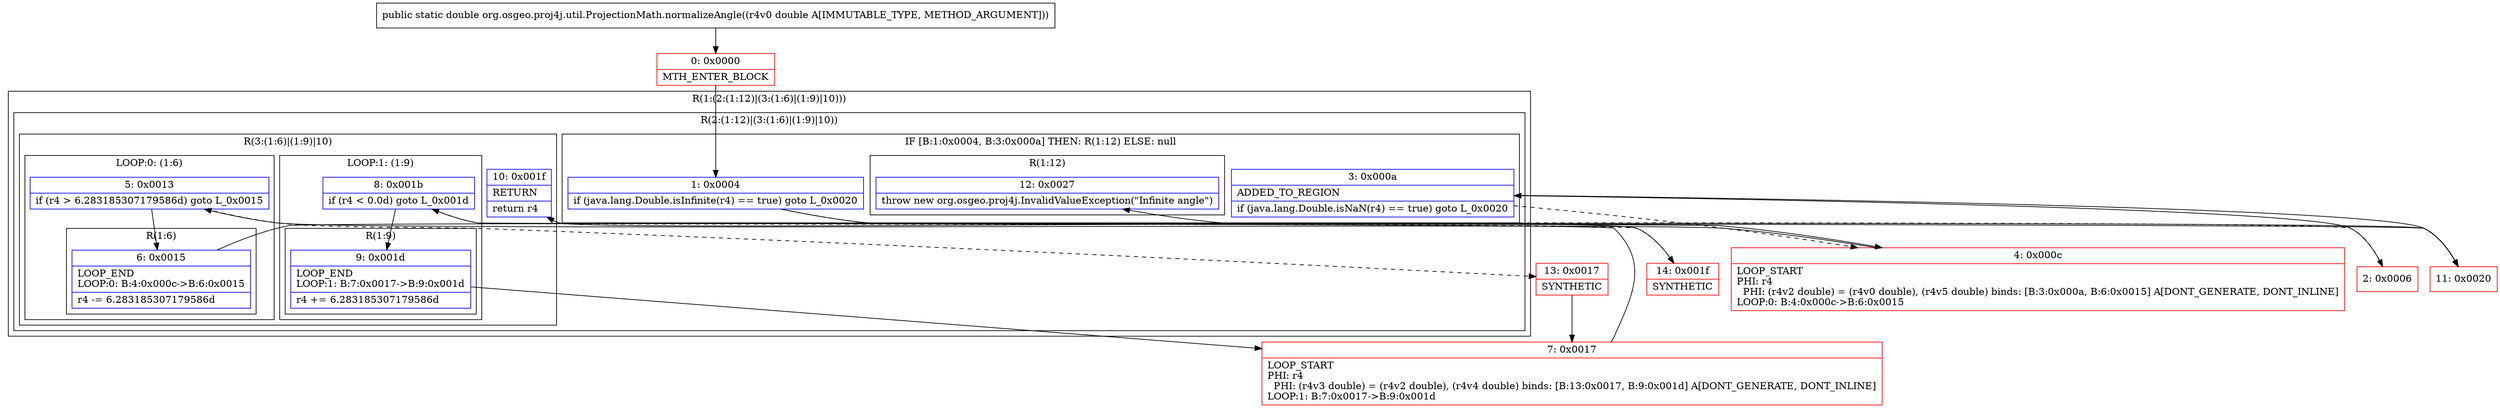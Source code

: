 digraph "CFG fororg.osgeo.proj4j.util.ProjectionMath.normalizeAngle(D)D" {
subgraph cluster_Region_636908483 {
label = "R(1:(2:(1:12)|(3:(1:6)|(1:9)|10)))";
node [shape=record,color=blue];
subgraph cluster_Region_185438521 {
label = "R(2:(1:12)|(3:(1:6)|(1:9)|10))";
node [shape=record,color=blue];
subgraph cluster_IfRegion_1030933786 {
label = "IF [B:1:0x0004, B:3:0x000a] THEN: R(1:12) ELSE: null";
node [shape=record,color=blue];
Node_1 [shape=record,label="{1\:\ 0x0004|if (java.lang.Double.isInfinite(r4) == true) goto L_0x0020\l}"];
Node_3 [shape=record,label="{3\:\ 0x000a|ADDED_TO_REGION\l|if (java.lang.Double.isNaN(r4) == true) goto L_0x0020\l}"];
subgraph cluster_Region_450162298 {
label = "R(1:12)";
node [shape=record,color=blue];
Node_12 [shape=record,label="{12\:\ 0x0027|throw new org.osgeo.proj4j.InvalidValueException(\"Infinite angle\")\l}"];
}
}
subgraph cluster_Region_204140168 {
label = "R(3:(1:6)|(1:9)|10)";
node [shape=record,color=blue];
subgraph cluster_LoopRegion_1808343661 {
label = "LOOP:0: (1:6)";
node [shape=record,color=blue];
Node_5 [shape=record,label="{5\:\ 0x0013|if (r4 \> 6.283185307179586d) goto L_0x0015\l}"];
subgraph cluster_Region_1090009107 {
label = "R(1:6)";
node [shape=record,color=blue];
Node_6 [shape=record,label="{6\:\ 0x0015|LOOP_END\lLOOP:0: B:4:0x000c\-\>B:6:0x0015\l|r4 \-= 6.283185307179586d\l}"];
}
}
subgraph cluster_LoopRegion_2112010568 {
label = "LOOP:1: (1:9)";
node [shape=record,color=blue];
Node_8 [shape=record,label="{8\:\ 0x001b|if (r4 \< 0.0d) goto L_0x001d\l}"];
subgraph cluster_Region_644302546 {
label = "R(1:9)";
node [shape=record,color=blue];
Node_9 [shape=record,label="{9\:\ 0x001d|LOOP_END\lLOOP:1: B:7:0x0017\-\>B:9:0x001d\l|r4 += 6.283185307179586d\l}"];
}
}
Node_10 [shape=record,label="{10\:\ 0x001f|RETURN\l|return r4\l}"];
}
}
}
Node_0 [shape=record,color=red,label="{0\:\ 0x0000|MTH_ENTER_BLOCK\l}"];
Node_2 [shape=record,color=red,label="{2\:\ 0x0006}"];
Node_4 [shape=record,color=red,label="{4\:\ 0x000c|LOOP_START\lPHI: r4 \l  PHI: (r4v2 double) = (r4v0 double), (r4v5 double) binds: [B:3:0x000a, B:6:0x0015] A[DONT_GENERATE, DONT_INLINE]\lLOOP:0: B:4:0x000c\-\>B:6:0x0015\l}"];
Node_7 [shape=record,color=red,label="{7\:\ 0x0017|LOOP_START\lPHI: r4 \l  PHI: (r4v3 double) = (r4v2 double), (r4v4 double) binds: [B:13:0x0017, B:9:0x001d] A[DONT_GENERATE, DONT_INLINE]\lLOOP:1: B:7:0x0017\-\>B:9:0x001d\l}"];
Node_11 [shape=record,color=red,label="{11\:\ 0x0020}"];
Node_13 [shape=record,color=red,label="{13\:\ 0x0017|SYNTHETIC\l}"];
Node_14 [shape=record,color=red,label="{14\:\ 0x001f|SYNTHETIC\l}"];
MethodNode[shape=record,label="{public static double org.osgeo.proj4j.util.ProjectionMath.normalizeAngle((r4v0 double A[IMMUTABLE_TYPE, METHOD_ARGUMENT])) }"];
MethodNode -> Node_0;
Node_1 -> Node_2[style=dashed];
Node_1 -> Node_11;
Node_3 -> Node_4[style=dashed];
Node_3 -> Node_11;
Node_5 -> Node_6;
Node_5 -> Node_13[style=dashed];
Node_6 -> Node_4;
Node_8 -> Node_9;
Node_8 -> Node_14[style=dashed];
Node_9 -> Node_7;
Node_0 -> Node_1;
Node_2 -> Node_3;
Node_4 -> Node_5;
Node_7 -> Node_8;
Node_11 -> Node_12;
Node_13 -> Node_7;
Node_14 -> Node_10;
}

